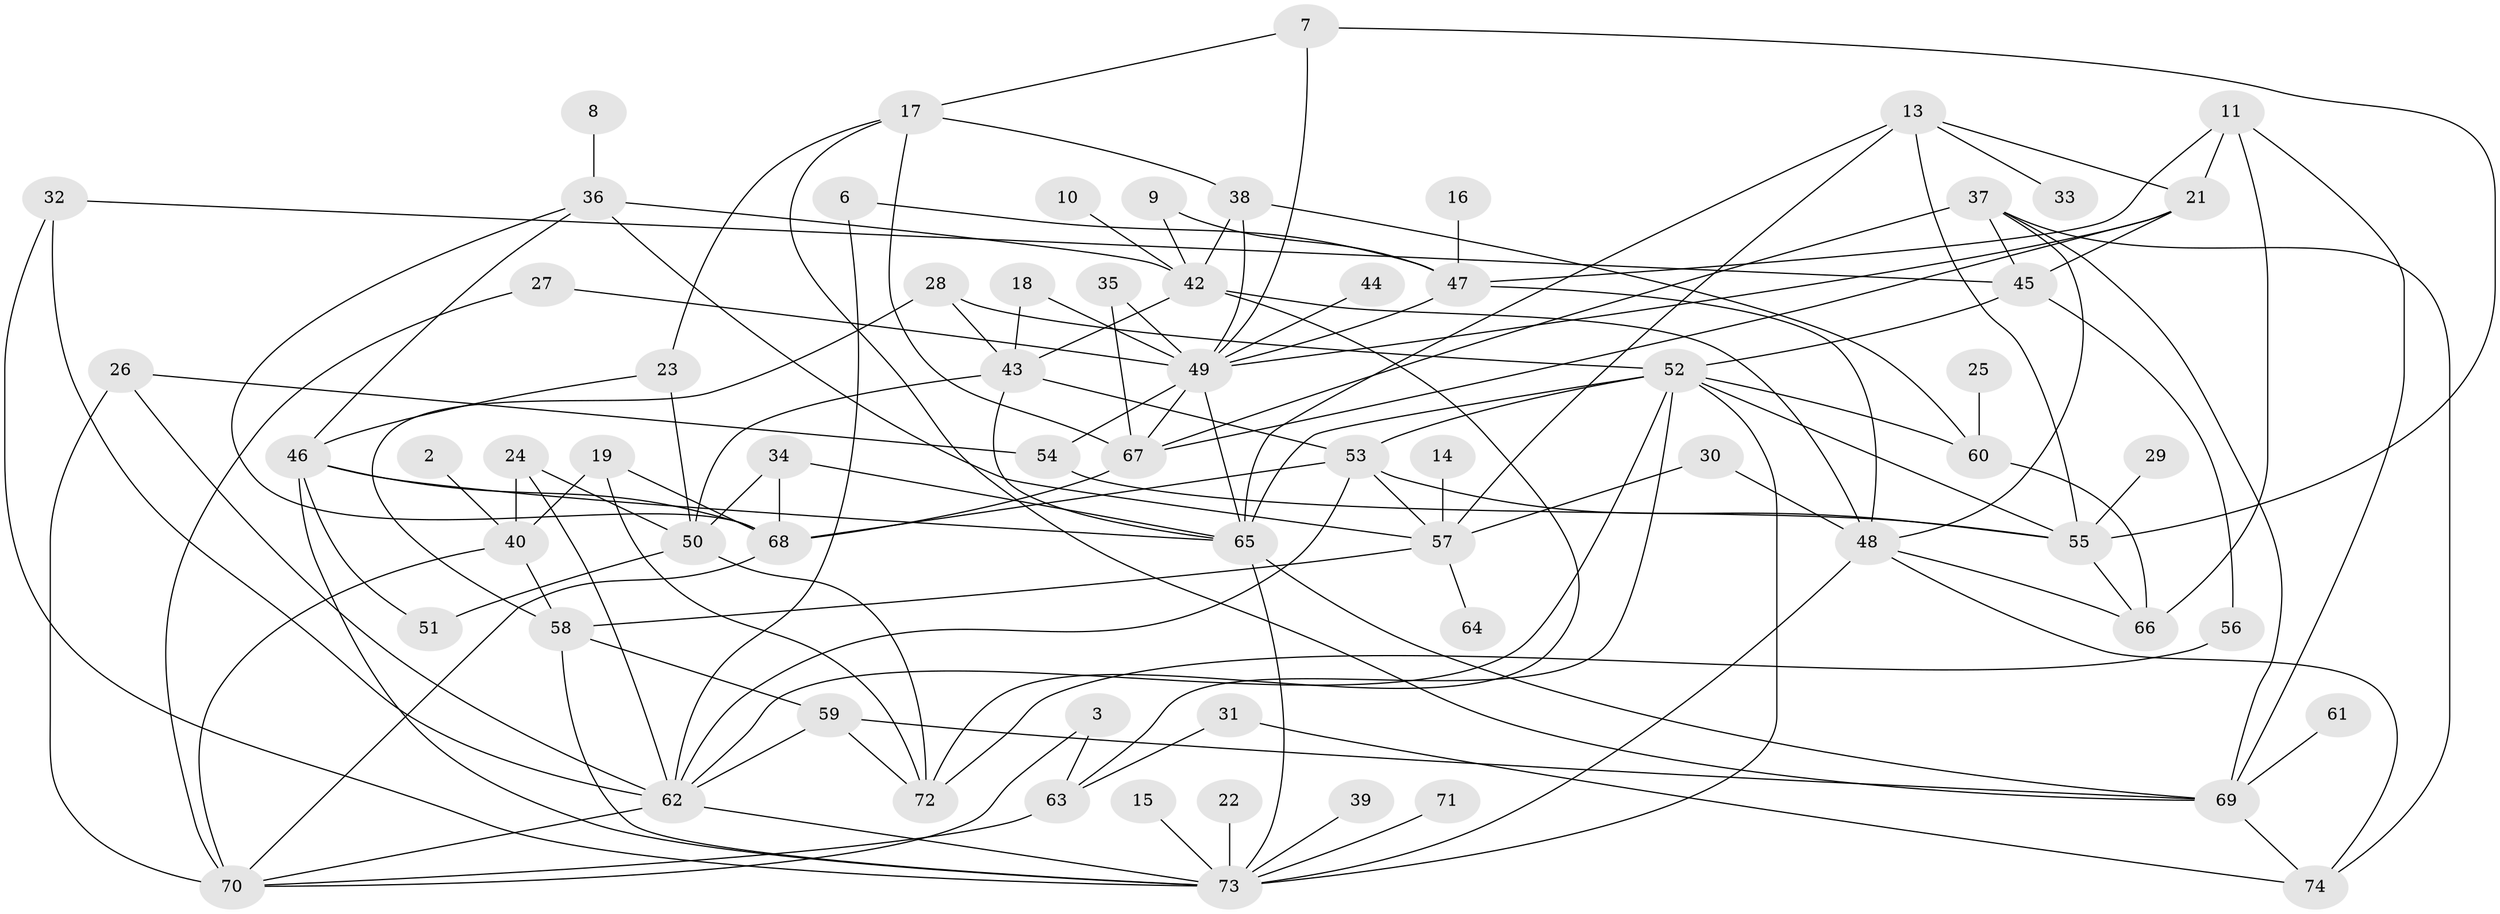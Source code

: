 // original degree distribution, {1: 0.19727891156462585, 0: 0.04081632653061224, 5: 0.09523809523809523, 4: 0.14285714285714285, 3: 0.24489795918367346, 6: 0.047619047619047616, 2: 0.20408163265306123, 8: 0.006802721088435374, 7: 0.02040816326530612}
// Generated by graph-tools (version 1.1) at 2025/49/03/09/25 03:49:13]
// undirected, 68 vertices, 134 edges
graph export_dot {
graph [start="1"]
  node [color=gray90,style=filled];
  2;
  3;
  6;
  7;
  8;
  9;
  10;
  11;
  13;
  14;
  15;
  16;
  17;
  18;
  19;
  21;
  22;
  23;
  24;
  25;
  26;
  27;
  28;
  29;
  30;
  31;
  32;
  33;
  34;
  35;
  36;
  37;
  38;
  39;
  40;
  42;
  43;
  44;
  45;
  46;
  47;
  48;
  49;
  50;
  51;
  52;
  53;
  54;
  55;
  56;
  57;
  58;
  59;
  60;
  61;
  62;
  63;
  64;
  65;
  66;
  67;
  68;
  69;
  70;
  71;
  72;
  73;
  74;
  2 -- 40 [weight=1.0];
  3 -- 63 [weight=1.0];
  3 -- 70 [weight=1.0];
  6 -- 47 [weight=1.0];
  6 -- 62 [weight=1.0];
  7 -- 17 [weight=1.0];
  7 -- 49 [weight=1.0];
  7 -- 55 [weight=1.0];
  8 -- 36 [weight=1.0];
  9 -- 42 [weight=1.0];
  9 -- 47 [weight=1.0];
  10 -- 42 [weight=1.0];
  11 -- 21 [weight=1.0];
  11 -- 47 [weight=1.0];
  11 -- 66 [weight=1.0];
  11 -- 69 [weight=1.0];
  13 -- 21 [weight=1.0];
  13 -- 33 [weight=1.0];
  13 -- 55 [weight=1.0];
  13 -- 57 [weight=1.0];
  13 -- 65 [weight=1.0];
  14 -- 57 [weight=1.0];
  15 -- 73 [weight=1.0];
  16 -- 47 [weight=1.0];
  17 -- 23 [weight=1.0];
  17 -- 38 [weight=1.0];
  17 -- 67 [weight=1.0];
  17 -- 69 [weight=1.0];
  18 -- 43 [weight=1.0];
  18 -- 49 [weight=1.0];
  19 -- 40 [weight=1.0];
  19 -- 68 [weight=1.0];
  19 -- 72 [weight=1.0];
  21 -- 45 [weight=1.0];
  21 -- 49 [weight=1.0];
  21 -- 67 [weight=1.0];
  22 -- 73 [weight=1.0];
  23 -- 46 [weight=1.0];
  23 -- 50 [weight=1.0];
  24 -- 40 [weight=1.0];
  24 -- 50 [weight=1.0];
  24 -- 62 [weight=1.0];
  25 -- 60 [weight=1.0];
  26 -- 54 [weight=1.0];
  26 -- 62 [weight=1.0];
  26 -- 70 [weight=1.0];
  27 -- 49 [weight=1.0];
  27 -- 70 [weight=1.0];
  28 -- 43 [weight=1.0];
  28 -- 52 [weight=1.0];
  28 -- 58 [weight=1.0];
  29 -- 55 [weight=1.0];
  30 -- 48 [weight=1.0];
  30 -- 57 [weight=1.0];
  31 -- 63 [weight=1.0];
  31 -- 74 [weight=1.0];
  32 -- 45 [weight=1.0];
  32 -- 62 [weight=1.0];
  32 -- 73 [weight=1.0];
  34 -- 50 [weight=1.0];
  34 -- 65 [weight=1.0];
  34 -- 68 [weight=1.0];
  35 -- 49 [weight=1.0];
  35 -- 67 [weight=1.0];
  36 -- 42 [weight=1.0];
  36 -- 46 [weight=1.0];
  36 -- 57 [weight=1.0];
  36 -- 68 [weight=1.0];
  37 -- 45 [weight=1.0];
  37 -- 48 [weight=1.0];
  37 -- 67 [weight=1.0];
  37 -- 69 [weight=1.0];
  37 -- 74 [weight=1.0];
  38 -- 42 [weight=1.0];
  38 -- 49 [weight=1.0];
  38 -- 60 [weight=1.0];
  39 -- 73 [weight=1.0];
  40 -- 58 [weight=1.0];
  40 -- 70 [weight=1.0];
  42 -- 43 [weight=1.0];
  42 -- 48 [weight=1.0];
  42 -- 72 [weight=1.0];
  43 -- 50 [weight=1.0];
  43 -- 53 [weight=1.0];
  43 -- 65 [weight=1.0];
  44 -- 49 [weight=1.0];
  45 -- 52 [weight=1.0];
  45 -- 56 [weight=1.0];
  46 -- 51 [weight=1.0];
  46 -- 65 [weight=1.0];
  46 -- 68 [weight=1.0];
  46 -- 73 [weight=2.0];
  47 -- 48 [weight=1.0];
  47 -- 49 [weight=1.0];
  48 -- 66 [weight=1.0];
  48 -- 73 [weight=1.0];
  48 -- 74 [weight=1.0];
  49 -- 54 [weight=1.0];
  49 -- 65 [weight=1.0];
  49 -- 67 [weight=1.0];
  50 -- 51 [weight=2.0];
  50 -- 72 [weight=1.0];
  52 -- 53 [weight=1.0];
  52 -- 55 [weight=1.0];
  52 -- 60 [weight=1.0];
  52 -- 62 [weight=1.0];
  52 -- 63 [weight=1.0];
  52 -- 65 [weight=1.0];
  52 -- 73 [weight=1.0];
  53 -- 55 [weight=1.0];
  53 -- 57 [weight=1.0];
  53 -- 62 [weight=1.0];
  53 -- 68 [weight=1.0];
  54 -- 55 [weight=1.0];
  55 -- 66 [weight=1.0];
  56 -- 72 [weight=1.0];
  57 -- 58 [weight=1.0];
  57 -- 64 [weight=1.0];
  58 -- 59 [weight=1.0];
  58 -- 73 [weight=1.0];
  59 -- 62 [weight=1.0];
  59 -- 69 [weight=1.0];
  59 -- 72 [weight=1.0];
  60 -- 66 [weight=1.0];
  61 -- 69 [weight=1.0];
  62 -- 70 [weight=1.0];
  62 -- 73 [weight=1.0];
  63 -- 70 [weight=1.0];
  65 -- 69 [weight=1.0];
  65 -- 73 [weight=2.0];
  67 -- 68 [weight=1.0];
  68 -- 70 [weight=1.0];
  69 -- 74 [weight=1.0];
  71 -- 73 [weight=1.0];
}
